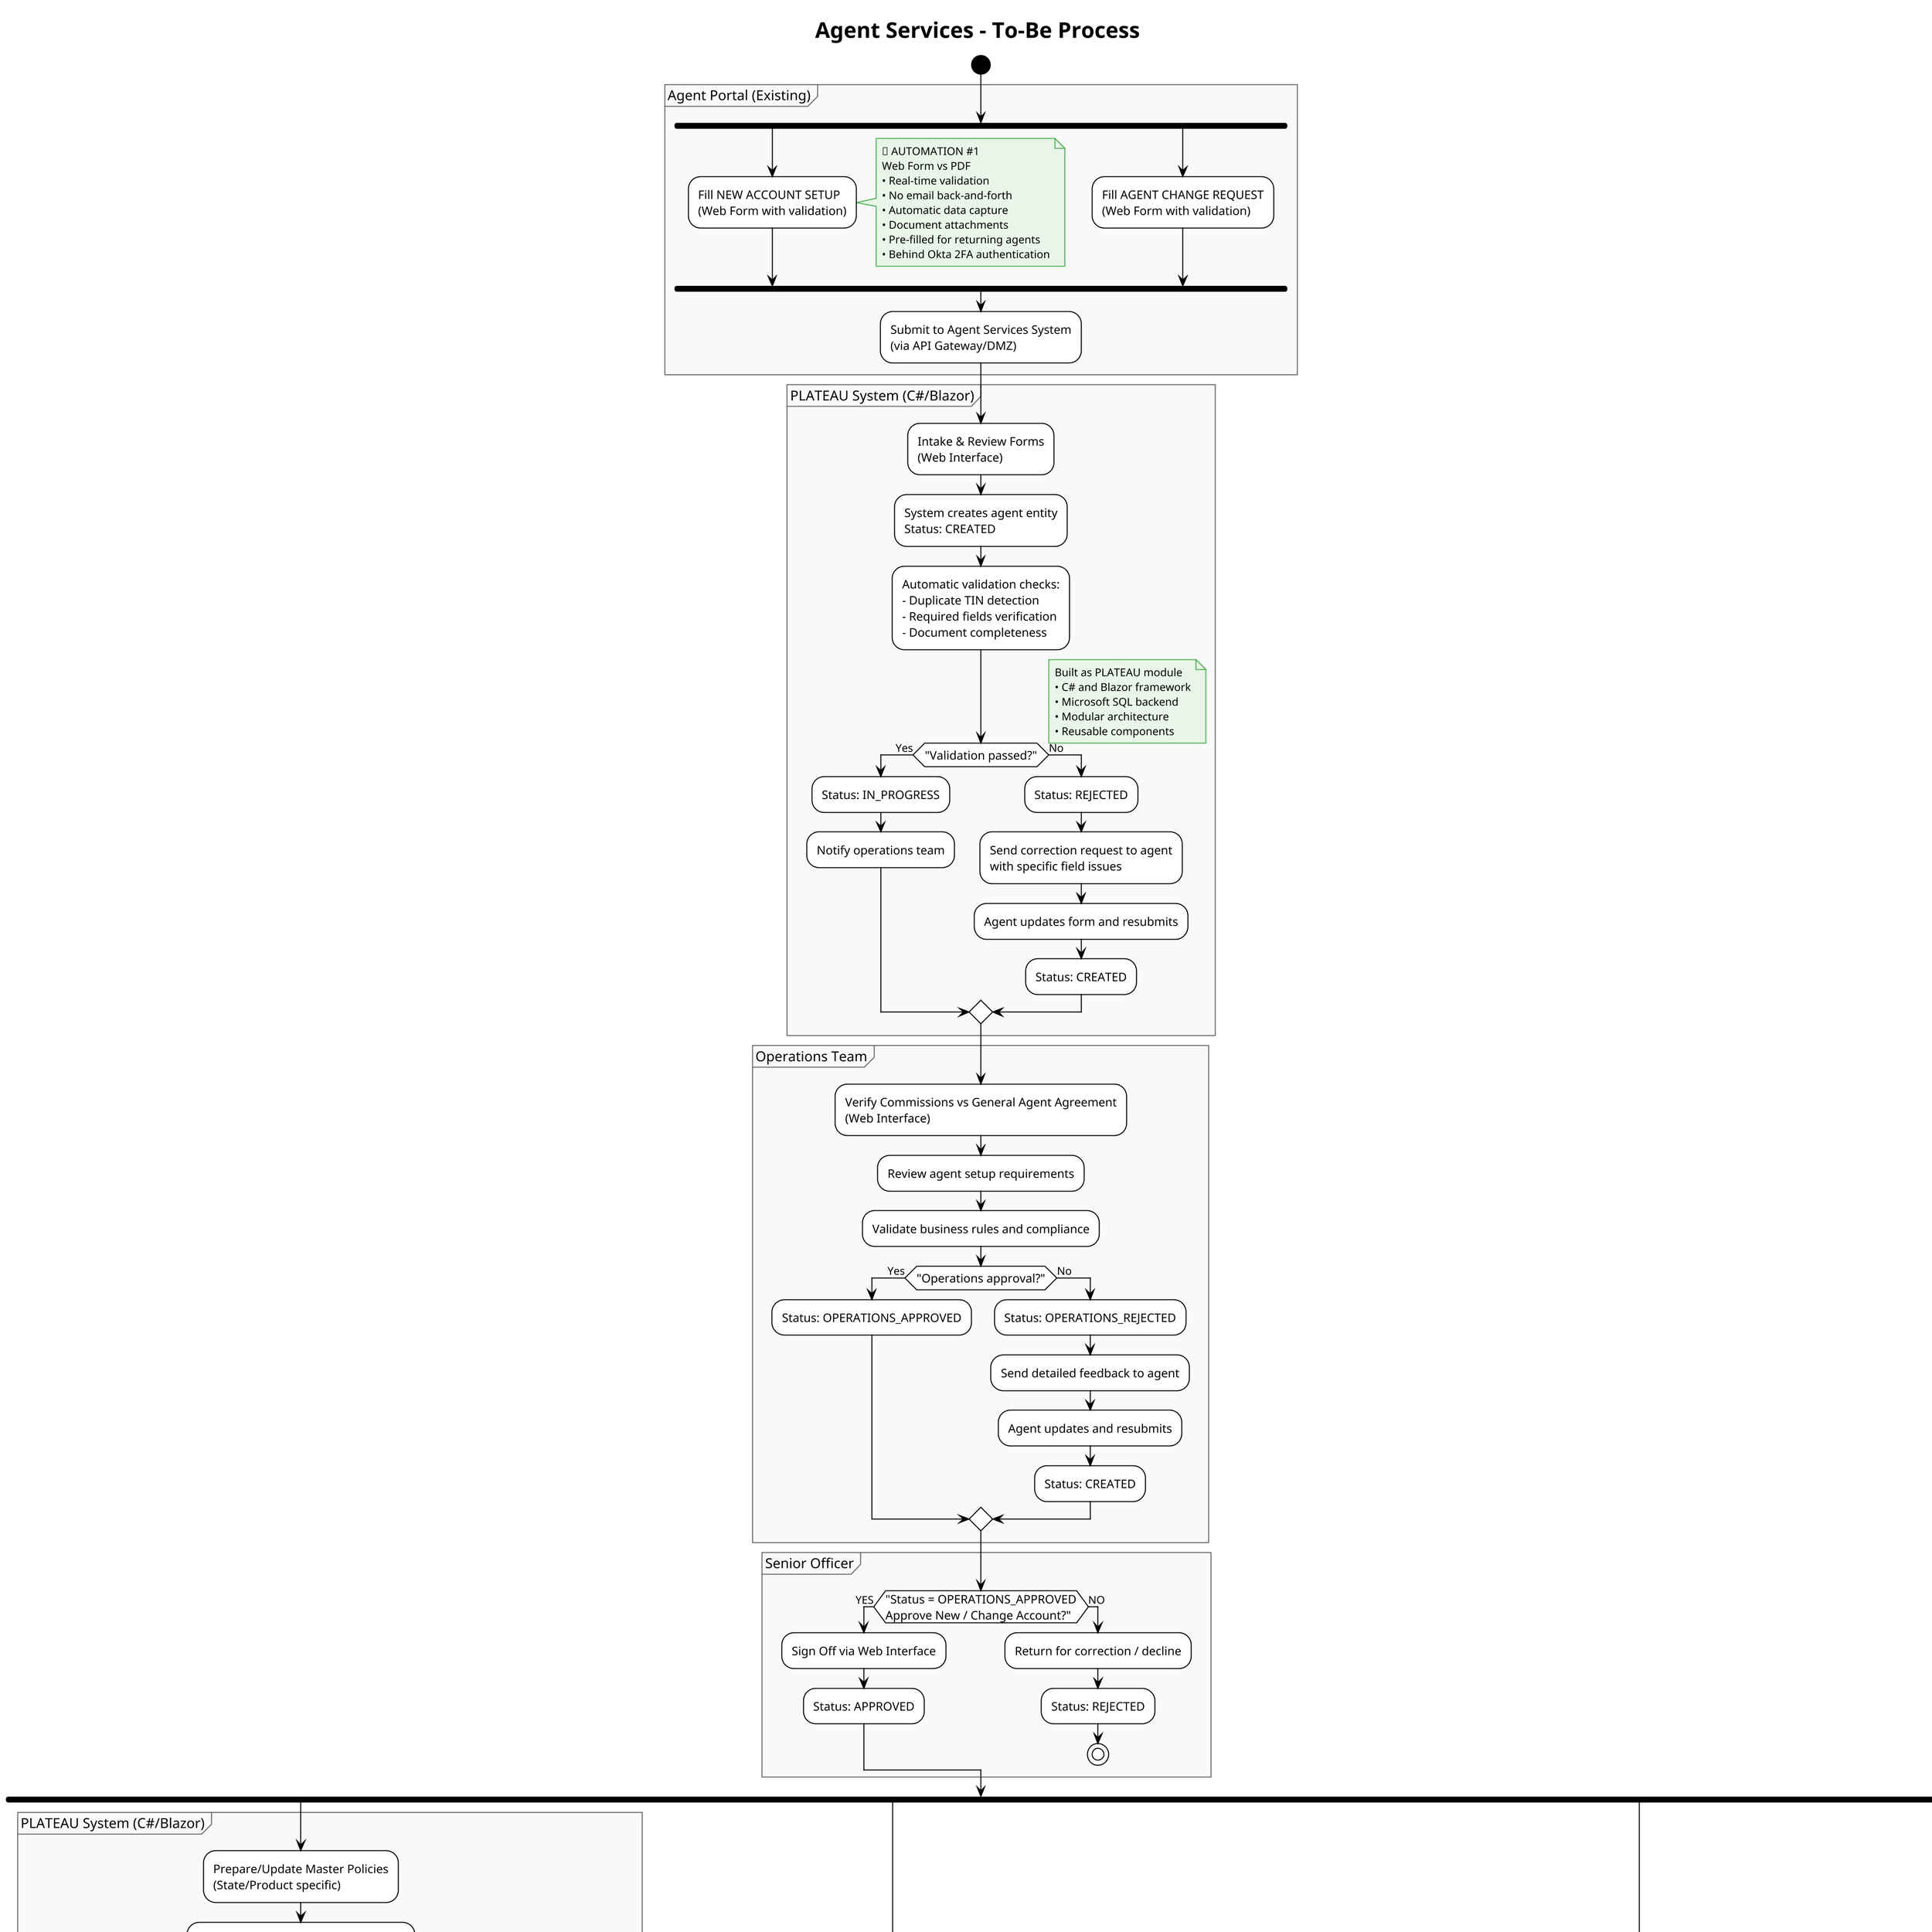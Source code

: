 @startuml
!theme plain
title Agent Services - To-Be Process

!define RECTANGLE class
skinparam dpi 200
skinparam maxMessageSize 300
skinparam maxBoxWidth 300
skinparam wrapWidth 300
skinparam minClassWidth 100
skinparam minClassHeight 50
skinparam activityDiamondBackgroundColor #FFFFFF
skinparam activityDiamondBorderColor #000000
skinparam activity {
  FontSize 12
  FontName Arial
}
skinparam note {
  FontSize 11
  FontName Arial
}
skinparam activity {
  BackgroundColor White
  BorderColor Black
  StartColor Black
  EndColor Black
  DiamondBackgroundColor White
  DiamondBorderColor Black
  RoundCorner 20
}
skinparam note {
  BackgroundColor #E8F5E8
  BorderColor #4CAF50
}
skinparam partitionBorderColor #666666
skinparam partitionBackgroundColor #F9F9F9
skinparam shadowing false

start

partition "Agent Portal (Existing)" {
  fork
    :Fill NEW ACCOUNT SETUP\n(Web Form with validation);
    note right
    🚀 AUTOMATION #1
    Web Form vs PDF
    • Real-time validation
    • No email back-and-forth
    • Automatic data capture
    • Document attachments
    • Pre-filled for returning agents
    • Behind Okta 2FA authentication
    end note
  fork again
    :Fill AGENT CHANGE REQUEST\n(Web Form with validation);
  end fork
  :Submit to Agent Services System\n(via API Gateway/DMZ);
}

partition "PLATEAU System (C#/Blazor)" {
  :Intake & Review Forms\n(Web Interface);
  :System creates agent entity\nStatus: CREATED;
  :Automatic validation checks:\n- Duplicate TIN detection\n- Required fields verification\n- Document completeness;
  if ("Validation passed?") then (Yes)
    :Status: IN_PROGRESS;
    :Notify operations team;
  else (No)
    :Status: REJECTED;
    :Send correction request to agent\nwith specific field issues;
    :Agent updates form and resubmits;
    :Status: CREATED;
  endif
  note right
    Built as PLATEAU module
    • C# and Blazor framework
    • Microsoft SQL backend
    • Modular architecture
    • Reusable components
    end note
}

partition "Operations Team" {
  :Verify Commissions vs General Agent Agreement\n(Web Interface);
  :Review agent setup requirements;
  :Validate business rules and compliance;
  if ("Operations approval?") then (Yes)
    :Status: OPERATIONS_APPROVED;
  else (No)
    :Status: OPERATIONS_REJECTED;
    :Send detailed feedback to agent;
    :Agent updates and resubmits;
    :Status: CREATED;
  endif
}

partition "Senior Officer" {
  if ("Status = OPERATIONS_APPROVED\nApprove New / Change Account?") then (YES)
    :Sign Off via Web Interface;
    :Status: APPROVED;
  else (NO)
    :Return for correction / decline;
    :Status: REJECTED;
    stop
  endif
}

' -------------------- PARALLEL PROCESSES STARTING RIGHT AFTER SENIOR OFFICER APPROVAL --------------------
fork

partition "PLATEAU System (C#/Blazor)" {
  :Prepare/Update Master Policies\n(State/Product specific);
  :Prepare/Update Producer Agreement\n(State/Company variants);
  :Auto-generate documents with agent data pre-filled;
  note right
  🚀 AUTOMATION #2
  Document Generation
  • Auto-fill from agent data
  • State-specific templates
  • Version control
  • Cloud storage integration
  end note

  if ("Reinsurance agreements needed?") then (YES)
    :Prepare / execute Reinsurance agreements;
  else (NO)
  endif

  if ("Retro agreements needed / executed?") then (YES)
    :Prepare / execute Retro agreements;
  else (NO)
  endif

  :Create Agent in EntityMaster\n(EntityType=Agent; addresses; flags; TIN; DAT%);
  :Status: PENDING;
  note right
  🚀 AUTOMATION #4
  Automated Database Setup
  • No manual Excel operations
  • Hierarchical table management
  • Bulk operations support
  • Audit logging
  end note

  :Wait for First Monthly Report\n(arrears, 3–5 day rescission);
  if ("First report received?") then (YES)
    :Complete Agent Setup;
    :AgentSetupDirect (plans) «NEVER DELETE»;
    :AgentSetupMasterCredit (commission, reins, risk, term, rates);
    :AgentSetupValuesCredit (durations 0-100 via Table_Num);
    :Optional: Copy all from old agent;
    :Reinsurance Setups;
    :Retro Setups;
    :Level II Setups;
    :Status: ACTIVE;
  else (NO)
    :Remain Pending;
    :No Plan Tables Configured;
  endif
}

fork again

partition "E-Sign Integration (Citrix ShareFile)" {
  :Email agreements for signature\nvia Citrix ShareFile E-Sign;
  :Status: WAITING_FOR_SIGNATURE;
  :Track signature status:\n- Document opened\n- Signature completed\n- All parties signed;
  if ("All signatures completed?") then (Yes)
    :Status: SIGNED;
    :Receive signed documents;
    :Store signed documents in system;
  else (No)
    :Send reminder notifications;
    :Wait for completion;
  endif
  note right
  🚀 AUTOMATION #3
  E-Sign Integration
  • Citrix ShareFile with E-Sign capabilities
  • Automated signature tracking
  • Reminder notifications
  • Document storage
  • Status synchronization
  end note
}

fork again

if ("Licensing required?") then (Yes)
  partition "Licensing" {
    :Maintain Appointments in Licensing DB\n(Integrated System);
    :Automated Monthly Letters – New/Terminated;
    :Automated Annual Letters (Jan): roster cleanup\nwith email validation and delivery tracking;
    note right
    🚀 AUTOMATION #5
    Licensing Integration
    • Automated letter generation
    • Email validation and tracking
    • Reduced manual printing/mailing
    • Integrated appointment management
    end note
  }
else (No)
  :Skip licensing process;
endif

end fork

partition "Platform Integration" {
  if ("Certificate available?") then (YES)
    :Request Certificate from Platform;
  else (NO)
    :Program Certificate;
  endif

  :Create Worksheets and/or Questionnaires;
  :Perform Testing to Verify\nCalculations & Population;
  :Send worksheet and release forms\nto loan platform provider;
  :Enable forms and rates on platform;
}


' -------------------- EXCEPTION HANDLING (AFTER BUSINESS PROCESSING) --------------------
partition "Exception Handling" {
  note right
    Exception handling occurs AFTER
    business has been processed
    and exceptions come in
  end note
  
  if ("Commission mismatch?\nPlan mismatch?") then (YES)
    :Review originals;
    :Correct contracts;
    :Resend for signatures;
  else (NO)
    :Proceed;
  endif

  if ("Premium calculation errors?\nDocument errors?") then (YES)
    :Review setup;
    :Review rates/worksheets sent to agent;
    fork
      :Update APS to correct;
    fork again
      :Update with Agent to correct;
    end fork
  else (NO)
    :No further action;
  endif
}

end
@enduml
